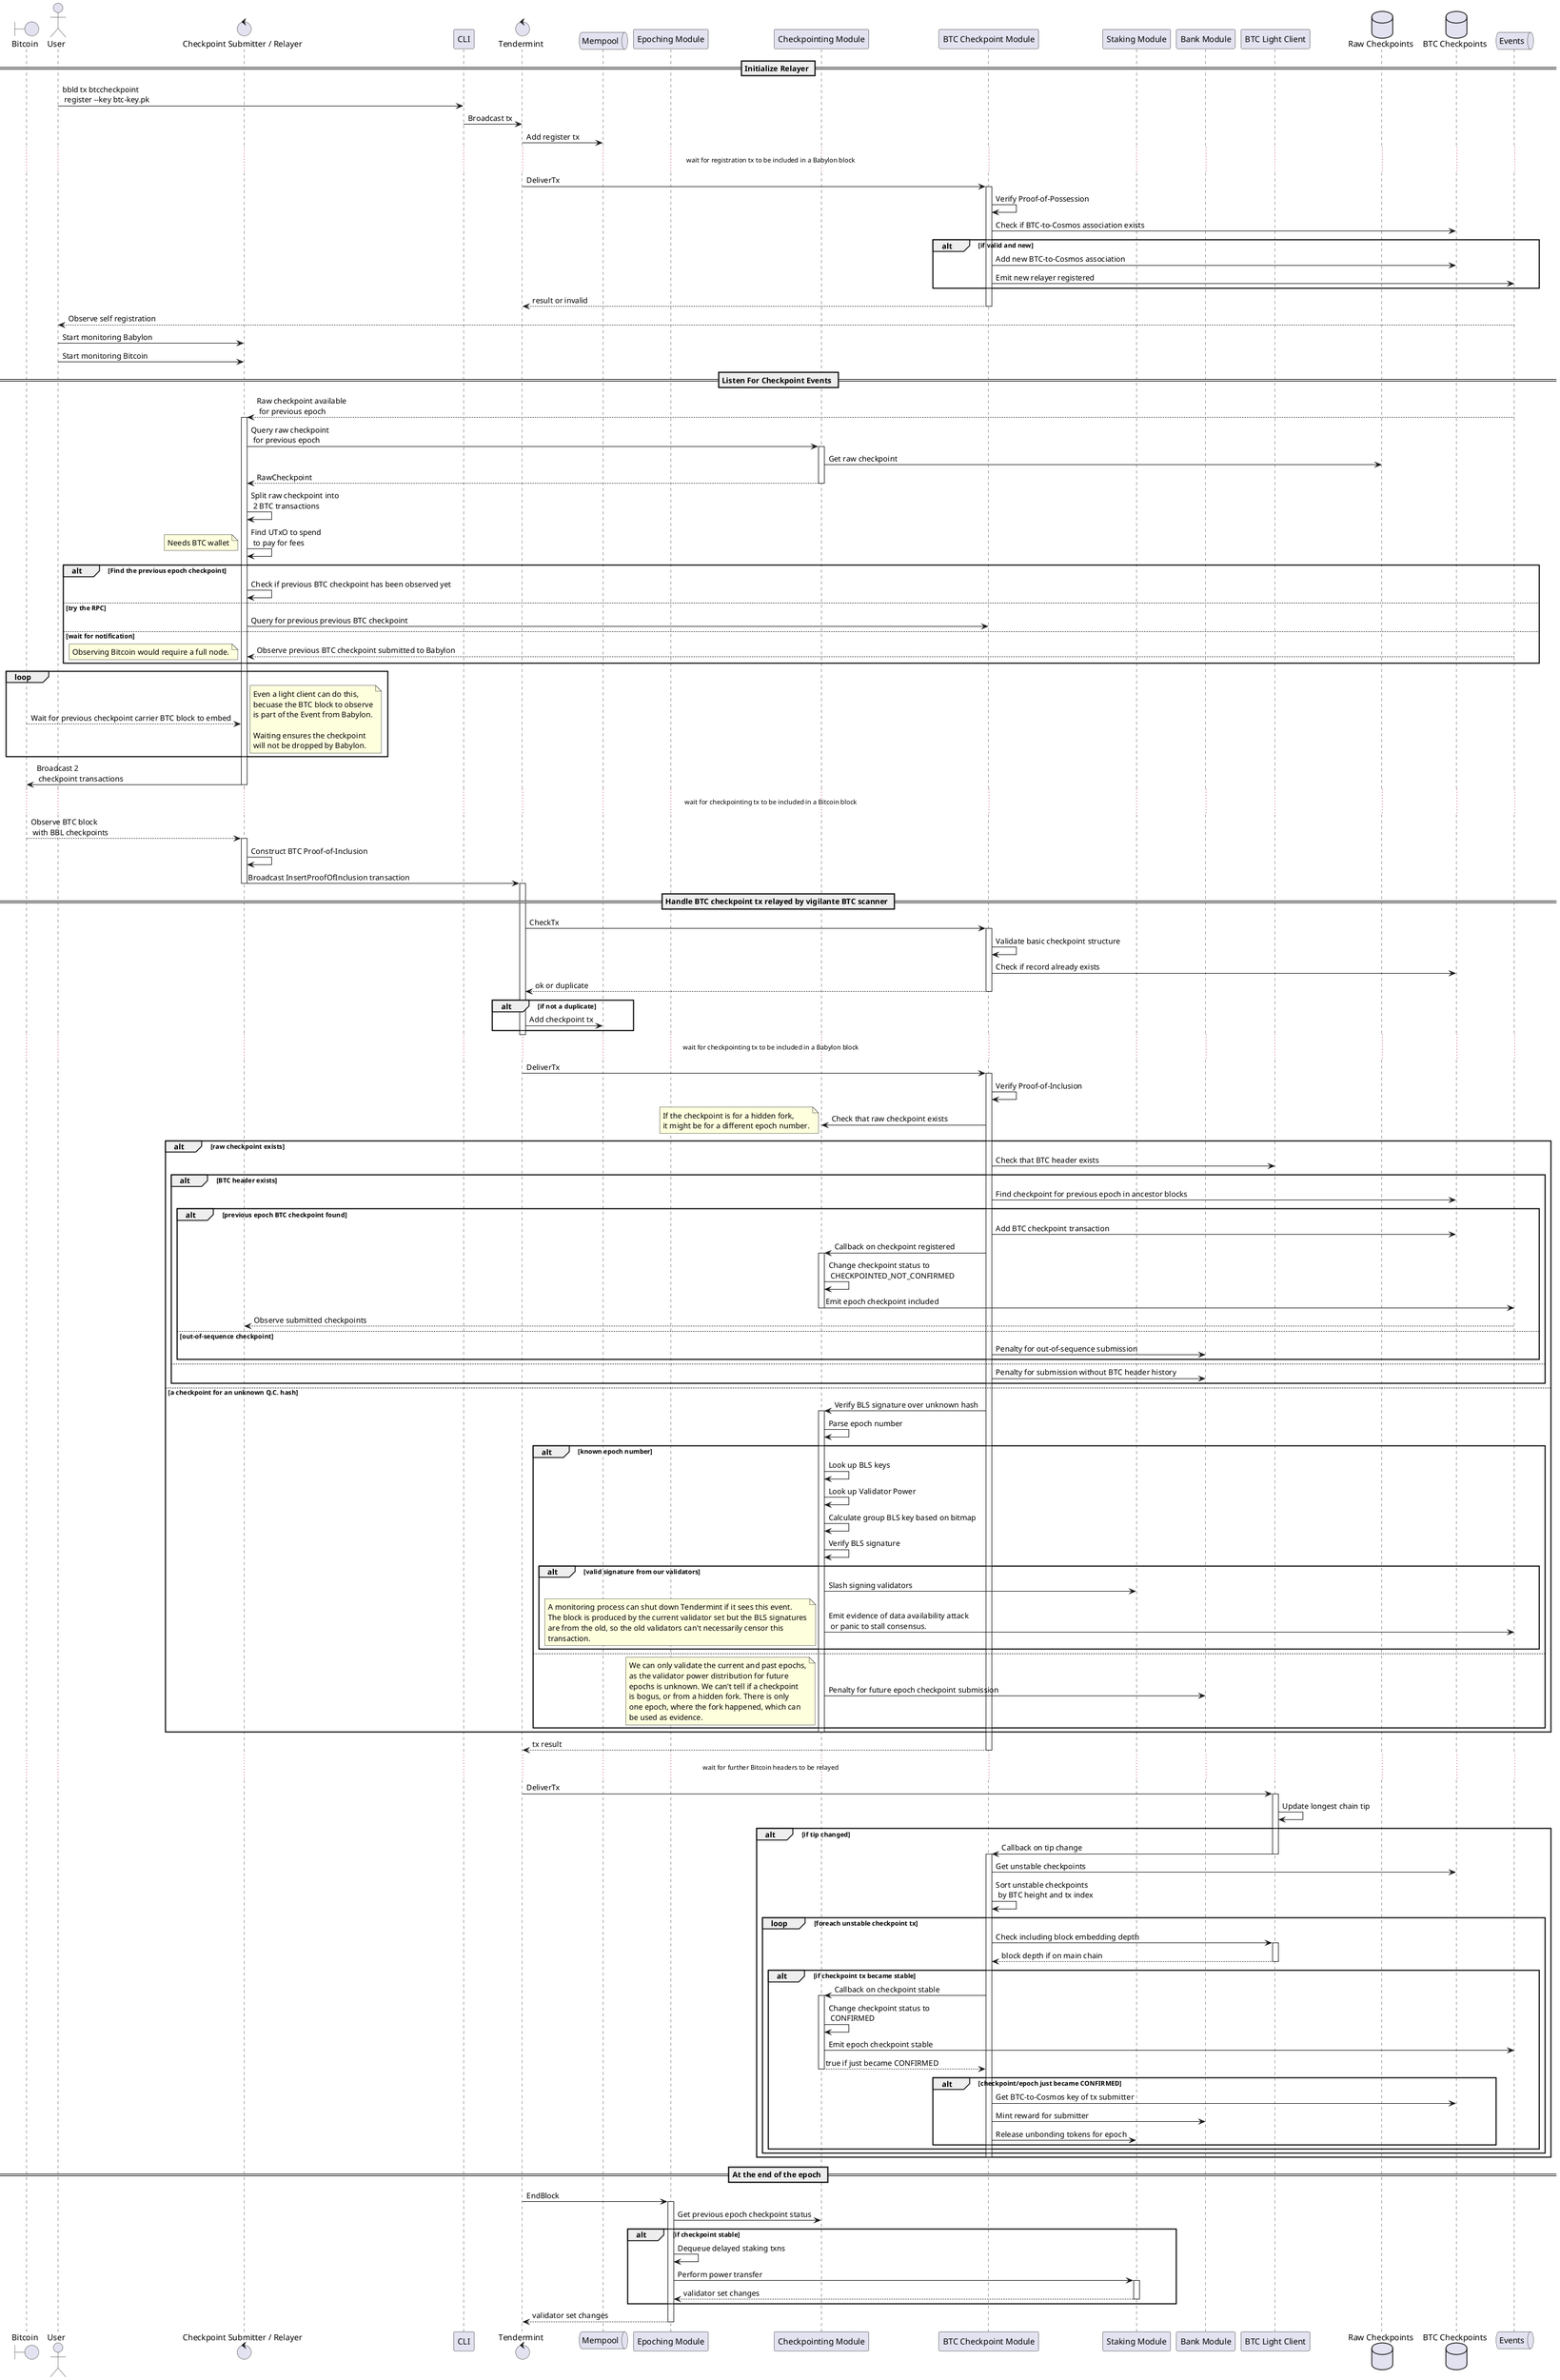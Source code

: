 @startuml Submit Checkpoint
boundary    Bitcoin
actor       User
control     "Checkpoint Submitter / Relayer" as submitter
participant CLI
control     Tendermint
queue       Mempool
participant "Epoching Module"   as epoching
participant "Checkpointing Module"  as checkpointing
participant "BTC Checkpoint Module" as btccheckpoint
participant "Staking Module"    as staking
participant "Bank Module"       as bank
participant "BTC Light Client"  as btclightclient
database    "Raw Checkpoints"   as rawcheckpoint_db
database    "BTC Checkpoints"   as btccheckpoint_db
queue       Events

== Initialize Relayer ==

User -> CLI : bbld tx btccheckpoint \n register --key btc-key.pk
CLI -> Tendermint : Broadcast tx
Tendermint -> Mempool : Add register tx

... wait for registration tx to be included in a Babylon block ...

Tendermint -> btccheckpoint ++ : DeliverTx
btccheckpoint -> btccheckpoint : Verify Proof-of-Possession
btccheckpoint -> btccheckpoint_db : Check if BTC-to-Cosmos association exists
alt if valid and new
  btccheckpoint -> btccheckpoint_db : Add new BTC-to-Cosmos association
  btccheckpoint -> Events : Emit new relayer registered
end
return result or invalid

Events --> User : Observe self registration
User -> submitter : Start monitoring Babylon
User -> submitter : Start monitoring Bitcoin

== Listen For Checkpoint Events ==

Events --> submitter ++ : Raw checkpoint available \n for previous epoch
submitter -> checkpointing ++ : Query raw checkpoint \n for previous epoch
checkpointing -> rawcheckpoint_db : Get raw checkpoint
return RawCheckpoint

submitter -> submitter : Split raw checkpoint into \n 2 BTC transactions
submitter -> submitter : Find UTxO to spend \n to pay for fees
note left
  Needs BTC wallet
end note

alt Find the previous epoch checkpoint
  submitter -> submitter : Check if previous BTC checkpoint has been observed yet
else try the RPC
  submitter -> btccheckpoint : Query for previous previous BTC checkpoint
else wait for notification
  Events --> submitter : Observe previous BTC checkpoint submitted to Babylon
  note left
    Observing Bitcoin would require a full node.
  end note
end

loop
Bitcoin --> submitter : Wait for previous checkpoint carrier BTC block to embed
note right
  Even a light client can do this,
  becuase the BTC block to observe
  is part of the Event from Babylon.

  Waiting ensures the checkpoint
  will not be dropped by Babylon.
end note
end

submitter -> Bitcoin -- : Broadcast 2 \n checkpoint transactions

... wait for checkpointing tx to be included in a Bitcoin block ...

Bitcoin --> submitter ++ : Observe BTC block \n with BBL checkpoints
submitter -> submitter : Construct BTC Proof-of-Inclusion
submitter -> Tendermint --++ : Broadcast InsertProofOfInclusion transaction

== Handle BTC checkpoint tx relayed by vigilante BTC scanner ==

Tendermint -> btccheckpoint ++ : CheckTx
btccheckpoint -> btccheckpoint : Validate basic checkpoint structure
btccheckpoint -> btccheckpoint_db : Check if record already exists
return ok or duplicate
alt if not a duplicate
  Tendermint -> Mempool : Add checkpoint tx
end
deactivate Tendermint

... wait for checkpointing tx to be included in a Babylon block ...

Tendermint -> btccheckpoint ++ : DeliverTx
btccheckpoint -> btccheckpoint : Verify Proof-of-Inclusion
btccheckpoint -> checkpointing : Check that raw checkpoint exists
note left
  If the checkpoint is for a hidden fork,
  it might be for a different epoch number.
end note

alt raw checkpoint exists
  btccheckpoint -> btclightclient : Check that BTC header exists
  alt BTC header exists
    btccheckpoint -> btccheckpoint_db : Find checkpoint for previous epoch in ancestor blocks
    alt previous epoch BTC checkpoint found
      btccheckpoint -> btccheckpoint_db : Add BTC checkpoint transaction
      btccheckpoint -> checkpointing ++ : Callback on checkpoint registered
      checkpointing -> checkpointing : Change checkpoint status to \n CHECKPOINTED_NOT_CONFIRMED
      checkpointing -> Events -- : Emit epoch checkpoint included
      Events --> submitter : Observe submitted checkpoints
    else out-of-sequence checkpoint
      btccheckpoint -> bank : Penalty for out-of-sequence submission
    end
  else
    btccheckpoint -> bank : Penalty for submission without BTC header history
  end
else a checkpoint for an unknown Q.C. hash
  btccheckpoint -> checkpointing ++ : Verify BLS signature over unknown hash
  checkpointing -> checkpointing : Parse epoch number
  alt known epoch number
    checkpointing -> checkpointing : Look up BLS keys
    checkpointing -> checkpointing : Look up Validator Power
    checkpointing -> checkpointing : Calculate group BLS key based on bitmap
    checkpointing -> checkpointing : Verify BLS signature
    alt valid signature from our validators
      checkpointing -> staking : Slash signing validators
      checkpointing -> Events : Emit evidence of data availability attack \n or panic to stall consensus.
      note left
        A monitoring process can shut down Tendermint if it sees this event.
        The block is produced by the current validator set but the BLS signatures
        are from the old, so the old validators can't necessarily censor this
        transaction.
      end note
    end
  else
    checkpointing -> bank : Penalty for future epoch checkpoint submission
    note left
      We can only validate the current and past epochs,
      as the validator power distribution for future
      epochs is unknown. We can't tell if a checkpoint
      is bogus, or from a hidden fork. There is only
      one epoch, where the fork happened, which can
      be used as evidence.
    end note
  end
  deactivate checkpointing
end
return tx result

... wait for further Bitcoin headers to be relayed ...

Tendermint -> btclightclient ++ : DeliverTx
btclightclient -> btclightclient : Update longest chain tip
alt if tip changed
  btclightclient -> btccheckpoint --++ : Callback on tip change
  btccheckpoint -> btccheckpoint_db : Get unstable checkpoints
  btccheckpoint -> btccheckpoint : Sort unstable checkpoints \n by BTC height and tx index

  loop foreach unstable checkpoint tx
    btccheckpoint -> btclightclient ++: Check including block embedding depth
    return block depth if on main chain

    alt if checkpoint tx became stable
      btccheckpoint -> checkpointing ++ : Callback on checkpoint stable
      checkpointing -> checkpointing : Change checkpoint status to \n CONFIRMED
      checkpointing -> Events : Emit epoch checkpoint stable
      return true if just became CONFIRMED

      alt checkpoint/epoch just became CONFIRMED
        btccheckpoint -> btccheckpoint_db : Get BTC-to-Cosmos key of tx submitter
        btccheckpoint -> bank : Mint reward for submitter
        btccheckpoint -> staking : Release unbonding tokens for epoch
      end
    end
  end
  deactivate btccheckpoint
end

== At the end of the epoch ==

Tendermint -> epoching ++ : EndBlock
epoching -> checkpointing : Get previous epoch checkpoint status
alt if checkpoint stable
  epoching -> epoching : Dequeue delayed staking txns
  epoching -> staking ++ : Perform power transfer
  return validator set changes
end
return validator set changes

@enduml
